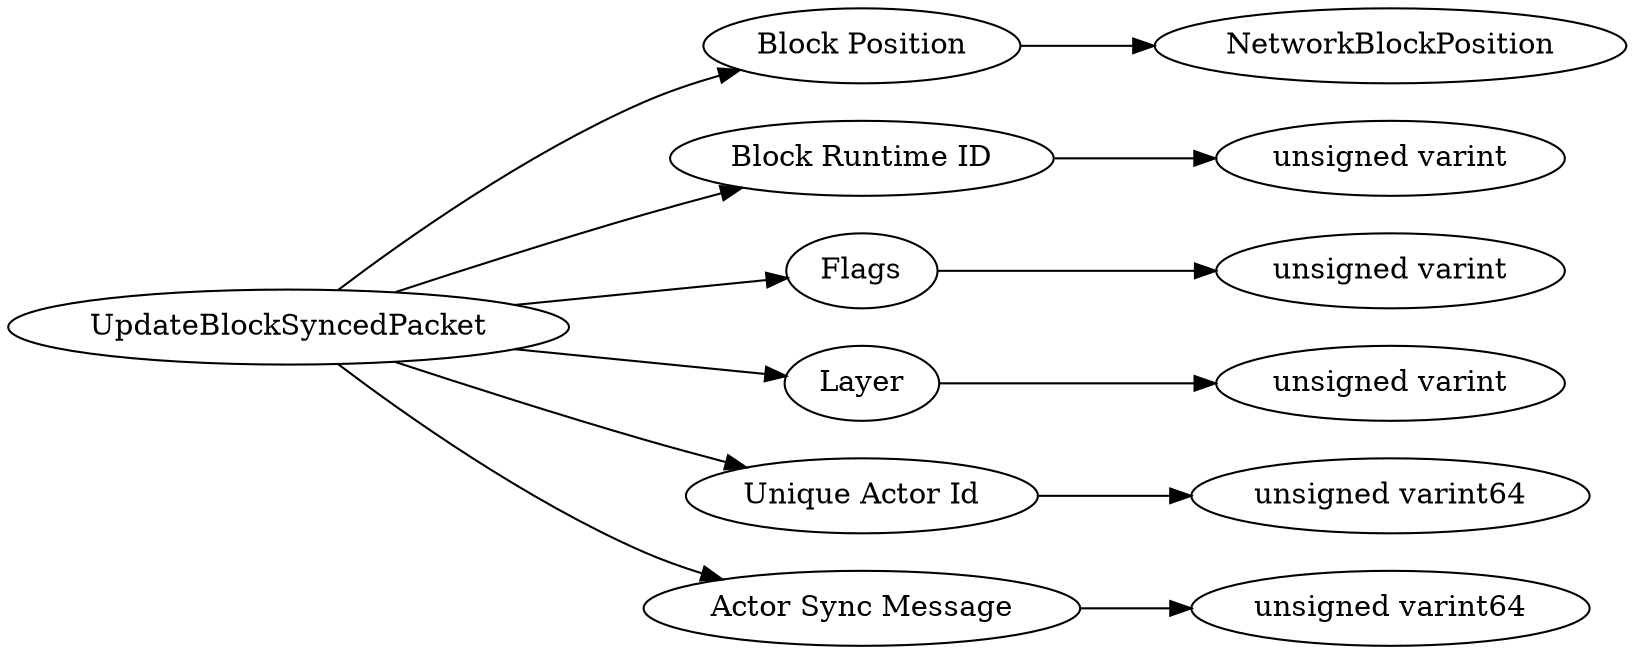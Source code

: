 digraph "UpdateBlockSyncedPacket" {
rankdir = LR
0
0 -> 1
1 -> 2
0 -> 3
3 -> 4
0 -> 5
5 -> 6
0 -> 7
7 -> 8
0 -> 9
9 -> 10
0 -> 11
11 -> 12

0 [label="UpdateBlockSyncedPacket",comment="name: \"UpdateBlockSyncedPacket\", typeName: \"\", id: 0, branchId: 110, recurseId: -1, attributes: 0, notes: \"\""];
1 [label="Block Position",comment="name: \"Block Position\", typeName: \"NetworkBlockPosition\", id: 1, branchId: 0, recurseId: -1, attributes: 256, notes: \"\""];
2 [label="NetworkBlockPosition",comment="name: \"NetworkBlockPosition\", typeName: \"\", id: 2, branchId: 0, recurseId: -1, attributes: 512, notes: \"\""];
3 [label="Block Runtime ID",comment="name: \"Block Runtime ID\", typeName: \"\", id: 3, branchId: 0, recurseId: -1, attributes: 0, notes: \"\""];
4 [label="unsigned varint",comment="name: \"unsigned varint\", typeName: \"\", id: 4, branchId: 0, recurseId: -1, attributes: 512, notes: \"\""];
5 [label="Flags",comment="name: \"Flags\", typeName: \"\", id: 5, branchId: 0, recurseId: -1, attributes: 0, notes: \"\""];
6 [label="unsigned varint",comment="name: \"unsigned varint\", typeName: \"\", id: 6, branchId: 0, recurseId: -1, attributes: 512, notes: \"\""];
7 [label="Layer",comment="name: \"Layer\", typeName: \"\", id: 7, branchId: 0, recurseId: -1, attributes: 0, notes: \"\""];
8 [label="unsigned varint",comment="name: \"unsigned varint\", typeName: \"\", id: 8, branchId: 0, recurseId: -1, attributes: 512, notes: \"\""];
9 [label="Unique Actor Id",comment="name: \"Unique Actor Id\", typeName: \"\", id: 9, branchId: 0, recurseId: -1, attributes: 0, notes: \"Id for the Moving Block Actor\""];
10 [label="unsigned varint64",comment="name: \"unsigned varint64\", typeName: \"\", id: 10, branchId: 0, recurseId: -1, attributes: 512, notes: \"\""];
11 [label="Actor Sync Message",comment="name: \"Actor Sync Message\", typeName: \"\", id: 11, branchId: 0, recurseId: -1, attributes: 0, notes: \"\""];
12 [label="unsigned varint64",comment="name: \"unsigned varint64\", typeName: \"\", id: 12, branchId: 0, recurseId: -1, attributes: 512, notes: \"\""];
{ rank = max;2;4;6;8;10;12}

}
